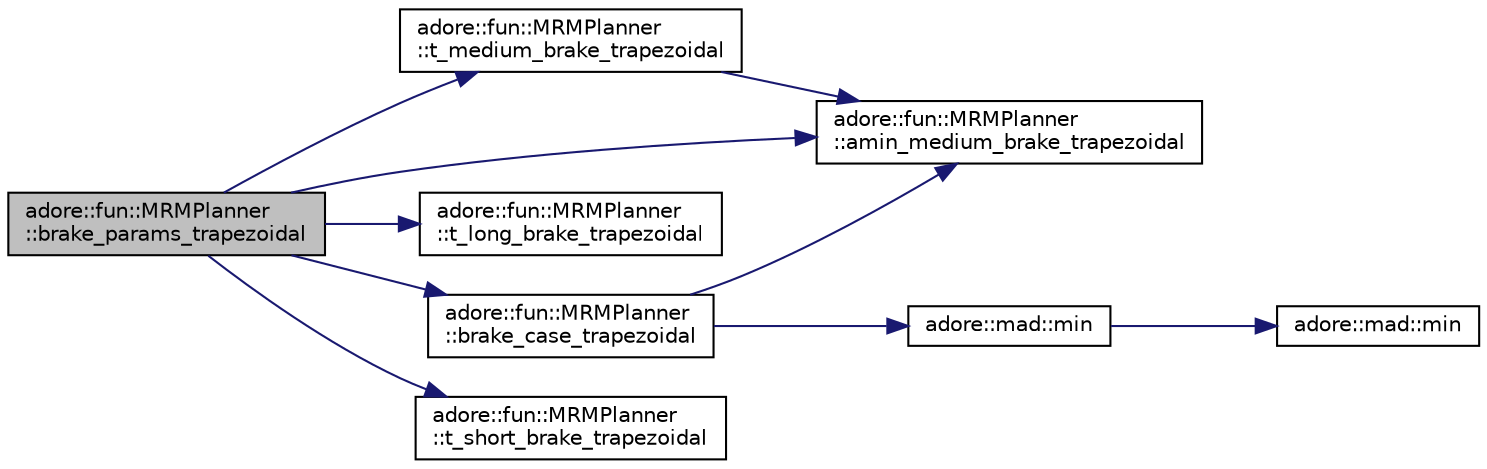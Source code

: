 digraph "adore::fun::MRMPlanner::brake_params_trapezoidal"
{
 // LATEX_PDF_SIZE
  edge [fontname="Helvetica",fontsize="10",labelfontname="Helvetica",labelfontsize="10"];
  node [fontname="Helvetica",fontsize="10",shape=record];
  rankdir="LR";
  Node1 [label="adore::fun::MRMPlanner\l::brake_params_trapezoidal",height=0.2,width=0.4,color="black", fillcolor="grey75", style="filled", fontcolor="black",tooltip="general parameters"];
  Node1 -> Node2 [color="midnightblue",fontsize="10",style="solid",fontname="Helvetica"];
  Node2 [label="adore::fun::MRMPlanner\l::amin_medium_brake_trapezoidal",height=0.2,width=0.4,color="black", fillcolor="white", style="filled",URL="$classadore_1_1fun_1_1MRMPlanner.html#ace52d05e8518e6676ae9822b1607dc7d",tooltip="minimum acceleration that can be achieved before inverting jerk to end with v=0 and a=0"];
  Node1 -> Node3 [color="midnightblue",fontsize="10",style="solid",fontname="Helvetica"];
  Node3 [label="adore::fun::MRMPlanner\l::brake_case_trapezoidal",height=0.2,width=0.4,color="black", fillcolor="white", style="filled",URL="$classadore_1_1fun_1_1MRMPlanner.html#ad84ee33d296d41c9a3f7f986242eca70",tooltip=" "];
  Node3 -> Node2 [color="midnightblue",fontsize="10",style="solid",fontname="Helvetica"];
  Node3 -> Node4 [color="midnightblue",fontsize="10",style="solid",fontname="Helvetica"];
  Node4 [label="adore::mad::min",height=0.2,width=0.4,color="black", fillcolor="white", style="filled",URL="$namespaceadore_1_1mad.html#ab58ecb752f9bbfe27832e0a2c0e22c2b",tooltip=" "];
  Node4 -> Node5 [color="midnightblue",fontsize="10",style="solid",fontname="Helvetica"];
  Node5 [label="adore::mad::min",height=0.2,width=0.4,color="black", fillcolor="white", style="filled",URL="$namespaceadore_1_1mad.html#ac61b79c007d1859f93a10c04272095a1",tooltip=" "];
  Node1 -> Node6 [color="midnightblue",fontsize="10",style="solid",fontname="Helvetica"];
  Node6 [label="adore::fun::MRMPlanner\l::t_long_brake_trapezoidal",height=0.2,width=0.4,color="black", fillcolor="white", style="filled",URL="$classadore_1_1fun_1_1MRMPlanner.html#a7d4b8776654f4f69f7b89666844c17fe",tooltip="times required for ramp down, constant and ramp up during long brake"];
  Node1 -> Node7 [color="midnightblue",fontsize="10",style="solid",fontname="Helvetica"];
  Node7 [label="adore::fun::MRMPlanner\l::t_medium_brake_trapezoidal",height=0.2,width=0.4,color="black", fillcolor="white", style="filled",URL="$classadore_1_1fun_1_1MRMPlanner.html#a0cab3a7fd870896bb4dfaca1b5683eb0",tooltip="times required for ramp down and ramp up during medium brake"];
  Node7 -> Node2 [color="midnightblue",fontsize="10",style="solid",fontname="Helvetica"];
  Node1 -> Node8 [color="midnightblue",fontsize="10",style="solid",fontname="Helvetica"];
  Node8 [label="adore::fun::MRMPlanner\l::t_short_brake_trapezoidal",height=0.2,width=0.4,color="black", fillcolor="white", style="filled",URL="$classadore_1_1fun_1_1MRMPlanner.html#a97b92b9317f724c7d758df4e5d640816",tooltip="times required for ramp up during short brake"];
}
